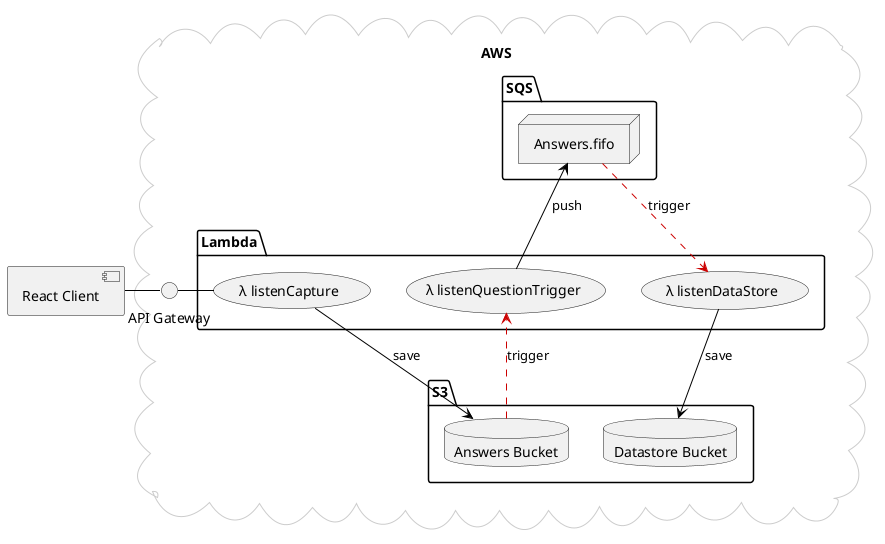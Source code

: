 @startuml
skinparam componentStyle uml2
skinparam ArrowColor #000000

skinparam cloud {
  BorderColor #cccccc
}


cloud AWS {

  () "API Gateway" as ApiGw

  package S3 {
    database "Answers Bucket" as AnswersBucket
    database "Datastore Bucket" as DatastoreBucket
  }

  package SQS {
    node "Answers.fifo"
  }

  package Lambda {
    (λ listenCapture) as listenCapture
    (λ listenQuestionTrigger) as listenQuestionTrigger
    (λ listenDataStore) as listenDataStore
  }

}

[React Client] - ApiGw
ApiGw - listenCapture

listenCapture --> AnswersBucket :save
AnswersBucket .[#CC0000].> listenQuestionTrigger :trigger
listenQuestionTrigger --> Answers.fifo :push
Answers.fifo .[#CC0000].> listenDataStore :trigger
listenDataStore --> DatastoreBucket :save

@enduml
